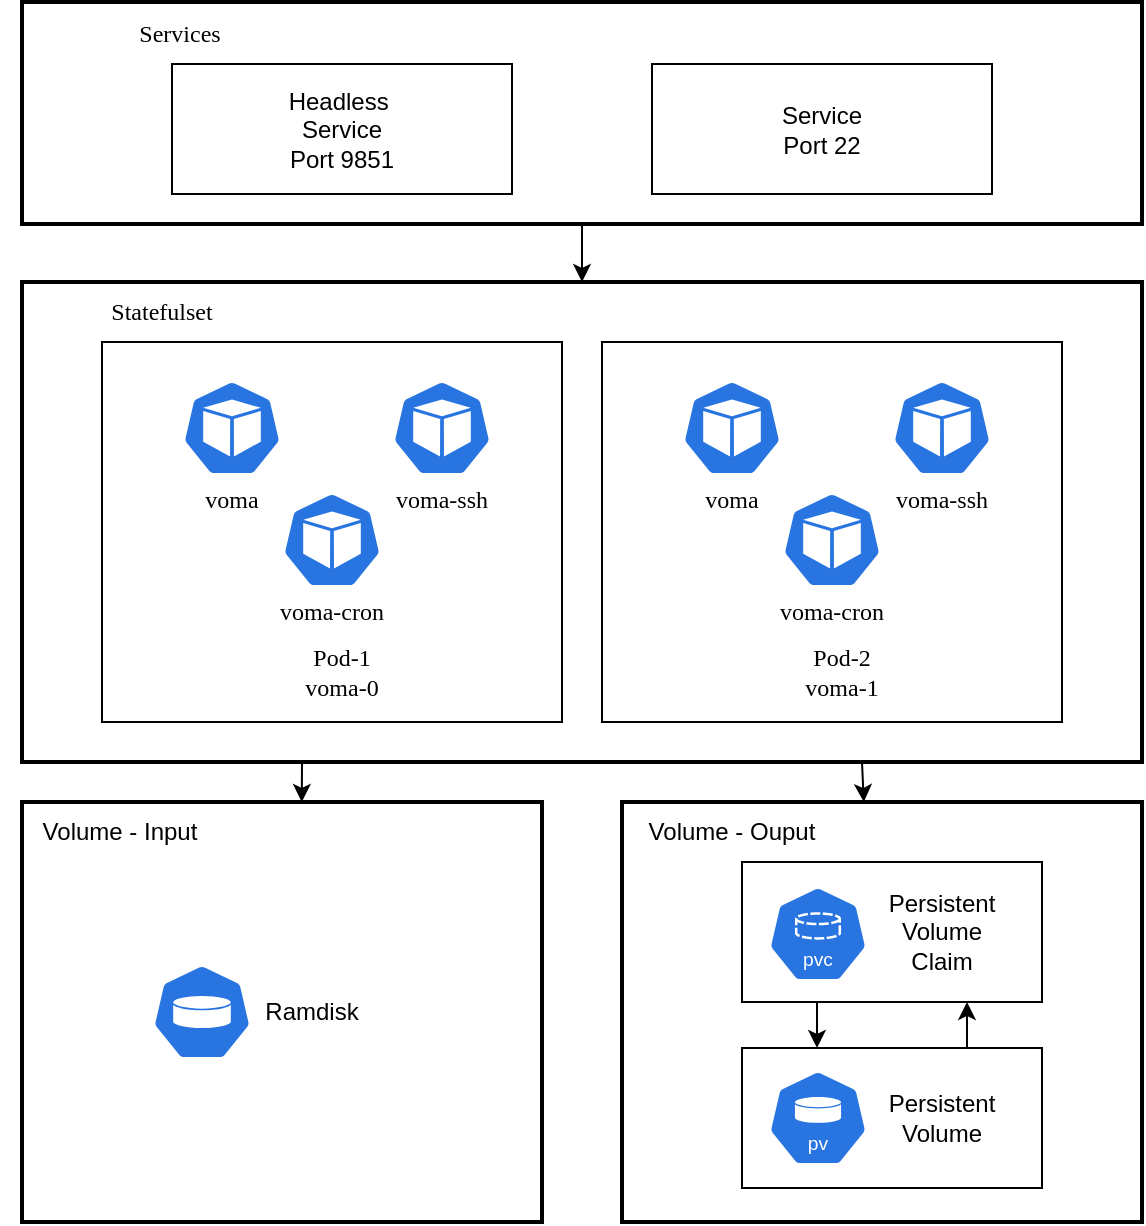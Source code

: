 <mxfile version="24.0.7" type="github">
  <diagram name="Page-1" id="FH0Uz6bZCP4xtk6wszht">
    <mxGraphModel dx="1631" dy="933" grid="1" gridSize="10" guides="1" tooltips="1" connect="1" arrows="1" fold="1" page="1" pageScale="1" pageWidth="1700" pageHeight="1100" math="0" shadow="0">
      <root>
        <mxCell id="0" />
        <mxCell id="1" parent="0" />
        <mxCell id="eBvsmVMEIiwgclC12GJF-81" value="" style="rounded=0;whiteSpace=wrap;html=1;fillColor=none;strokeWidth=2;" vertex="1" parent="1">
          <mxGeometry x="80" y="780" width="260" height="210" as="geometry" />
        </mxCell>
        <mxCell id="eBvsmVMEIiwgclC12GJF-55" value="" style="rounded=0;whiteSpace=wrap;html=1;fillColor=none;strokeWidth=2;" vertex="1" parent="1">
          <mxGeometry x="80" y="520" width="560" height="240" as="geometry" />
        </mxCell>
        <mxCell id="eBvsmVMEIiwgclC12GJF-77" style="edgeStyle=orthogonalEdgeStyle;rounded=0;orthogonalLoop=1;jettySize=auto;html=1;exitX=0.5;exitY=1;exitDx=0;exitDy=0;entryX=0.5;entryY=0;entryDx=0;entryDy=0;" edge="1" parent="1" source="eBvsmVMEIiwgclC12GJF-75" target="eBvsmVMEIiwgclC12GJF-55">
          <mxGeometry relative="1" as="geometry" />
        </mxCell>
        <mxCell id="eBvsmVMEIiwgclC12GJF-75" value="" style="rounded=0;whiteSpace=wrap;html=1;fillColor=none;strokeWidth=2;" vertex="1" parent="1">
          <mxGeometry x="80" y="380" width="560" height="111" as="geometry" />
        </mxCell>
        <mxCell id="eBvsmVMEIiwgclC12GJF-92" style="edgeStyle=orthogonalEdgeStyle;rounded=0;orthogonalLoop=1;jettySize=auto;html=1;exitX=0.75;exitY=0;exitDx=0;exitDy=0;entryX=0.75;entryY=1;entryDx=0;entryDy=0;" edge="1" parent="1" source="eBvsmVMEIiwgclC12GJF-67" target="eBvsmVMEIiwgclC12GJF-66">
          <mxGeometry relative="1" as="geometry" />
        </mxCell>
        <mxCell id="eBvsmVMEIiwgclC12GJF-67" value="" style="rounded=0;whiteSpace=wrap;html=1;fillColor=none;" vertex="1" parent="1">
          <mxGeometry x="440" y="903" width="150" height="70" as="geometry" />
        </mxCell>
        <mxCell id="eBvsmVMEIiwgclC12GJF-85" style="edgeStyle=orthogonalEdgeStyle;rounded=0;orthogonalLoop=1;jettySize=auto;html=1;exitX=0.25;exitY=1;exitDx=0;exitDy=0;entryX=0.25;entryY=0;entryDx=0;entryDy=0;" edge="1" parent="1" source="eBvsmVMEIiwgclC12GJF-66" target="eBvsmVMEIiwgclC12GJF-67">
          <mxGeometry relative="1" as="geometry" />
        </mxCell>
        <mxCell id="eBvsmVMEIiwgclC12GJF-66" value="" style="rounded=0;whiteSpace=wrap;html=1;fillColor=none;" vertex="1" parent="1">
          <mxGeometry x="440" y="810" width="150" height="70" as="geometry" />
        </mxCell>
        <mxCell id="eBvsmVMEIiwgclC12GJF-6" value="&lt;font style=&quot;&quot; face=&quot;Tahoma&quot;&gt;Services&lt;/font&gt;" style="text;html=1;align=center;verticalAlign=middle;whiteSpace=wrap;rounded=0;" vertex="1" parent="1">
          <mxGeometry x="129" y="381" width="60" height="30" as="geometry" />
        </mxCell>
        <mxCell id="eBvsmVMEIiwgclC12GJF-7" value="&lt;span style=&quot;background-color: initial;&quot;&gt;Service&lt;/span&gt;&lt;div&gt;Port 22&lt;/div&gt;" style="rounded=0;whiteSpace=wrap;html=1;" vertex="1" parent="1">
          <mxGeometry x="395" y="411" width="170" height="65" as="geometry" />
        </mxCell>
        <mxCell id="eBvsmVMEIiwgclC12GJF-16" value="Headless&amp;nbsp;&lt;div&gt;Service&lt;/div&gt;&lt;div&gt;Port 9851&lt;/div&gt;" style="rounded=0;whiteSpace=wrap;html=1;" vertex="1" parent="1">
          <mxGeometry x="155" y="411" width="170" height="65" as="geometry" />
        </mxCell>
        <mxCell id="eBvsmVMEIiwgclC12GJF-19" value="&lt;font style=&quot;&quot; face=&quot;Tahoma&quot;&gt;Statefulset&lt;/font&gt;" style="text;html=1;align=center;verticalAlign=middle;whiteSpace=wrap;rounded=0;" vertex="1" parent="1">
          <mxGeometry x="120" y="520" width="60" height="30" as="geometry" />
        </mxCell>
        <mxCell id="eBvsmVMEIiwgclC12GJF-29" value="" style="rounded=0;whiteSpace=wrap;html=1;fillColor=none;" vertex="1" parent="1">
          <mxGeometry x="120" y="550" width="230" height="190" as="geometry" />
        </mxCell>
        <mxCell id="eBvsmVMEIiwgclC12GJF-30" value="" style="aspect=fixed;sketch=0;html=1;dashed=0;whitespace=wrap;fillColor=#2875E2;strokeColor=#ffffff;points=[[0.005,0.63,0],[0.1,0.2,0],[0.9,0.2,0],[0.5,0,0],[0.995,0.63,0],[0.72,0.99,0],[0.5,1,0],[0.28,0.99,0]];shape=mxgraph.kubernetes.icon2;prIcon=pod" vertex="1" parent="1">
          <mxGeometry x="160" y="569" width="50" height="48" as="geometry" />
        </mxCell>
        <mxCell id="eBvsmVMEIiwgclC12GJF-32" value="&lt;font face=&quot;Tahoma&quot;&gt;voma&lt;/font&gt;" style="text;html=1;align=center;verticalAlign=middle;whiteSpace=wrap;rounded=0;" vertex="1" parent="1">
          <mxGeometry x="155" y="614" width="60" height="30" as="geometry" />
        </mxCell>
        <mxCell id="eBvsmVMEIiwgclC12GJF-34" value="" style="aspect=fixed;sketch=0;html=1;dashed=0;whitespace=wrap;fillColor=#2875E2;strokeColor=#ffffff;points=[[0.005,0.63,0],[0.1,0.2,0],[0.9,0.2,0],[0.5,0,0],[0.995,0.63,0],[0.72,0.99,0],[0.5,1,0],[0.28,0.99,0]];shape=mxgraph.kubernetes.icon2;prIcon=pod" vertex="1" parent="1">
          <mxGeometry x="265" y="569" width="50" height="48" as="geometry" />
        </mxCell>
        <mxCell id="eBvsmVMEIiwgclC12GJF-35" value="&lt;font face=&quot;Tahoma&quot;&gt;voma-ssh&lt;/font&gt;" style="text;html=1;align=center;verticalAlign=middle;whiteSpace=wrap;rounded=0;" vertex="1" parent="1">
          <mxGeometry x="260" y="614" width="60" height="30" as="geometry" />
        </mxCell>
        <mxCell id="eBvsmVMEIiwgclC12GJF-36" value="" style="aspect=fixed;sketch=0;html=1;dashed=0;whitespace=wrap;fillColor=#2875E2;strokeColor=#ffffff;points=[[0.005,0.63,0],[0.1,0.2,0],[0.9,0.2,0],[0.5,0,0],[0.995,0.63,0],[0.72,0.99,0],[0.5,1,0],[0.28,0.99,0]];shape=mxgraph.kubernetes.icon2;prIcon=pod" vertex="1" parent="1">
          <mxGeometry x="210" y="625" width="50" height="48" as="geometry" />
        </mxCell>
        <mxCell id="eBvsmVMEIiwgclC12GJF-37" value="&lt;font face=&quot;Tahoma&quot;&gt;voma-cron&lt;/font&gt;" style="text;html=1;align=center;verticalAlign=middle;whiteSpace=wrap;rounded=0;" vertex="1" parent="1">
          <mxGeometry x="205" y="670" width="60" height="30" as="geometry" />
        </mxCell>
        <mxCell id="eBvsmVMEIiwgclC12GJF-38" value="&lt;font style=&quot;&quot; face=&quot;Tahoma&quot;&gt;Pod-1 voma-0&lt;/font&gt;" style="text;html=1;align=center;verticalAlign=middle;whiteSpace=wrap;rounded=0;" vertex="1" parent="1">
          <mxGeometry x="210" y="700" width="60" height="30" as="geometry" />
        </mxCell>
        <mxCell id="eBvsmVMEIiwgclC12GJF-47" value="" style="rounded=0;whiteSpace=wrap;html=1;fillColor=none;" vertex="1" parent="1">
          <mxGeometry x="370" y="550" width="230" height="190" as="geometry" />
        </mxCell>
        <mxCell id="eBvsmVMEIiwgclC12GJF-48" value="" style="aspect=fixed;sketch=0;html=1;dashed=0;whitespace=wrap;fillColor=#2875E2;strokeColor=#ffffff;points=[[0.005,0.63,0],[0.1,0.2,0],[0.9,0.2,0],[0.5,0,0],[0.995,0.63,0],[0.72,0.99,0],[0.5,1,0],[0.28,0.99,0]];shape=mxgraph.kubernetes.icon2;prIcon=pod" vertex="1" parent="1">
          <mxGeometry x="410" y="569" width="50" height="48" as="geometry" />
        </mxCell>
        <mxCell id="eBvsmVMEIiwgclC12GJF-49" value="&lt;font face=&quot;Tahoma&quot;&gt;voma&lt;/font&gt;" style="text;html=1;align=center;verticalAlign=middle;whiteSpace=wrap;rounded=0;" vertex="1" parent="1">
          <mxGeometry x="405" y="614" width="60" height="30" as="geometry" />
        </mxCell>
        <mxCell id="eBvsmVMEIiwgclC12GJF-50" value="" style="aspect=fixed;sketch=0;html=1;dashed=0;whitespace=wrap;fillColor=#2875E2;strokeColor=#ffffff;points=[[0.005,0.63,0],[0.1,0.2,0],[0.9,0.2,0],[0.5,0,0],[0.995,0.63,0],[0.72,0.99,0],[0.5,1,0],[0.28,0.99,0]];shape=mxgraph.kubernetes.icon2;prIcon=pod" vertex="1" parent="1">
          <mxGeometry x="515" y="569" width="50" height="48" as="geometry" />
        </mxCell>
        <mxCell id="eBvsmVMEIiwgclC12GJF-51" value="&lt;font face=&quot;Tahoma&quot;&gt;voma-ssh&lt;/font&gt;" style="text;html=1;align=center;verticalAlign=middle;whiteSpace=wrap;rounded=0;" vertex="1" parent="1">
          <mxGeometry x="510" y="614" width="60" height="30" as="geometry" />
        </mxCell>
        <mxCell id="eBvsmVMEIiwgclC12GJF-52" value="" style="aspect=fixed;sketch=0;html=1;dashed=0;whitespace=wrap;fillColor=#2875E2;strokeColor=#ffffff;points=[[0.005,0.63,0],[0.1,0.2,0],[0.9,0.2,0],[0.5,0,0],[0.995,0.63,0],[0.72,0.99,0],[0.5,1,0],[0.28,0.99,0]];shape=mxgraph.kubernetes.icon2;prIcon=pod" vertex="1" parent="1">
          <mxGeometry x="460" y="625" width="50" height="48" as="geometry" />
        </mxCell>
        <mxCell id="eBvsmVMEIiwgclC12GJF-53" value="&lt;font face=&quot;Tahoma&quot;&gt;voma-cron&lt;/font&gt;" style="text;html=1;align=center;verticalAlign=middle;whiteSpace=wrap;rounded=0;" vertex="1" parent="1">
          <mxGeometry x="455" y="670" width="60" height="30" as="geometry" />
        </mxCell>
        <mxCell id="eBvsmVMEIiwgclC12GJF-54" value="&lt;font style=&quot;&quot; face=&quot;Tahoma&quot;&gt;Pod-2 voma-1&lt;/font&gt;" style="text;html=1;align=center;verticalAlign=middle;whiteSpace=wrap;rounded=0;" vertex="1" parent="1">
          <mxGeometry x="460" y="700" width="60" height="30" as="geometry" />
        </mxCell>
        <mxCell id="eBvsmVMEIiwgclC12GJF-58" value="" style="aspect=fixed;sketch=0;html=1;dashed=0;whitespace=wrap;fillColor=#2875E2;strokeColor=#ffffff;points=[[0.005,0.63,0],[0.1,0.2,0],[0.9,0.2,0],[0.5,0,0],[0.995,0.63,0],[0.72,0.99,0],[0.5,1,0],[0.28,0.99,0]];shape=mxgraph.kubernetes.icon2;kubernetesLabel=1;prIcon=pvc" vertex="1" parent="1">
          <mxGeometry x="453" y="822" width="50" height="48" as="geometry" />
        </mxCell>
        <mxCell id="eBvsmVMEIiwgclC12GJF-59" value="" style="aspect=fixed;sketch=0;html=1;dashed=0;whitespace=wrap;fillColor=#2875E2;strokeColor=#ffffff;points=[[0.005,0.63,0],[0.1,0.2,0],[0.9,0.2,0],[0.5,0,0],[0.995,0.63,0],[0.72,0.99,0],[0.5,1,0],[0.28,0.99,0]];shape=mxgraph.kubernetes.icon2;kubernetesLabel=1;prIcon=pv" vertex="1" parent="1">
          <mxGeometry x="453" y="914" width="50" height="48" as="geometry" />
        </mxCell>
        <mxCell id="eBvsmVMEIiwgclC12GJF-62" value="Persistent Volume Claim" style="text;html=1;align=center;verticalAlign=middle;whiteSpace=wrap;rounded=0;" vertex="1" parent="1">
          <mxGeometry x="510" y="830" width="60" height="30" as="geometry" />
        </mxCell>
        <mxCell id="eBvsmVMEIiwgclC12GJF-65" value="Persistent Volume" style="text;html=1;align=center;verticalAlign=middle;whiteSpace=wrap;rounded=0;" vertex="1" parent="1">
          <mxGeometry x="510" y="923" width="60" height="30" as="geometry" />
        </mxCell>
        <mxCell id="eBvsmVMEIiwgclC12GJF-80" value="" style="aspect=fixed;sketch=0;html=1;dashed=0;whitespace=wrap;fillColor=#2875E2;strokeColor=#ffffff;points=[[0.005,0.63,0],[0.1,0.2,0],[0.9,0.2,0],[0.5,0,0],[0.995,0.63,0],[0.72,0.99,0],[0.5,1,0],[0.28,0.99,0]];shape=mxgraph.kubernetes.icon2;prIcon=vol" vertex="1" parent="1">
          <mxGeometry x="145" y="861" width="50" height="48" as="geometry" />
        </mxCell>
        <mxCell id="eBvsmVMEIiwgclC12GJF-82" value="Volume - Input" style="text;html=1;align=center;verticalAlign=middle;whiteSpace=wrap;rounded=0;" vertex="1" parent="1">
          <mxGeometry x="69" y="780" width="120" height="30" as="geometry" />
        </mxCell>
        <mxCell id="eBvsmVMEIiwgclC12GJF-83" value="Ramdisk" style="text;html=1;align=center;verticalAlign=middle;whiteSpace=wrap;rounded=0;" vertex="1" parent="1">
          <mxGeometry x="195" y="870" width="60" height="30" as="geometry" />
        </mxCell>
        <mxCell id="eBvsmVMEIiwgclC12GJF-91" value="Volume - Ouput" style="text;html=1;align=center;verticalAlign=middle;whiteSpace=wrap;rounded=0;" vertex="1" parent="1">
          <mxGeometry x="390" y="780" width="90" height="30" as="geometry" />
        </mxCell>
        <mxCell id="eBvsmVMEIiwgclC12GJF-93" value="" style="rounded=0;whiteSpace=wrap;html=1;fillColor=none;strokeWidth=2;" vertex="1" parent="1">
          <mxGeometry x="380" y="780" width="260" height="210" as="geometry" />
        </mxCell>
        <mxCell id="eBvsmVMEIiwgclC12GJF-94" style="edgeStyle=orthogonalEdgeStyle;rounded=0;orthogonalLoop=1;jettySize=auto;html=1;exitX=0.25;exitY=1;exitDx=0;exitDy=0;entryX=0.538;entryY=0;entryDx=0;entryDy=0;entryPerimeter=0;" edge="1" parent="1" source="eBvsmVMEIiwgclC12GJF-55" target="eBvsmVMEIiwgclC12GJF-81">
          <mxGeometry relative="1" as="geometry" />
        </mxCell>
        <mxCell id="eBvsmVMEIiwgclC12GJF-95" style="edgeStyle=orthogonalEdgeStyle;rounded=0;orthogonalLoop=1;jettySize=auto;html=1;exitX=0.75;exitY=1;exitDx=0;exitDy=0;entryX=0.465;entryY=0;entryDx=0;entryDy=0;entryPerimeter=0;" edge="1" parent="1" source="eBvsmVMEIiwgclC12GJF-55" target="eBvsmVMEIiwgclC12GJF-93">
          <mxGeometry relative="1" as="geometry" />
        </mxCell>
      </root>
    </mxGraphModel>
  </diagram>
</mxfile>
